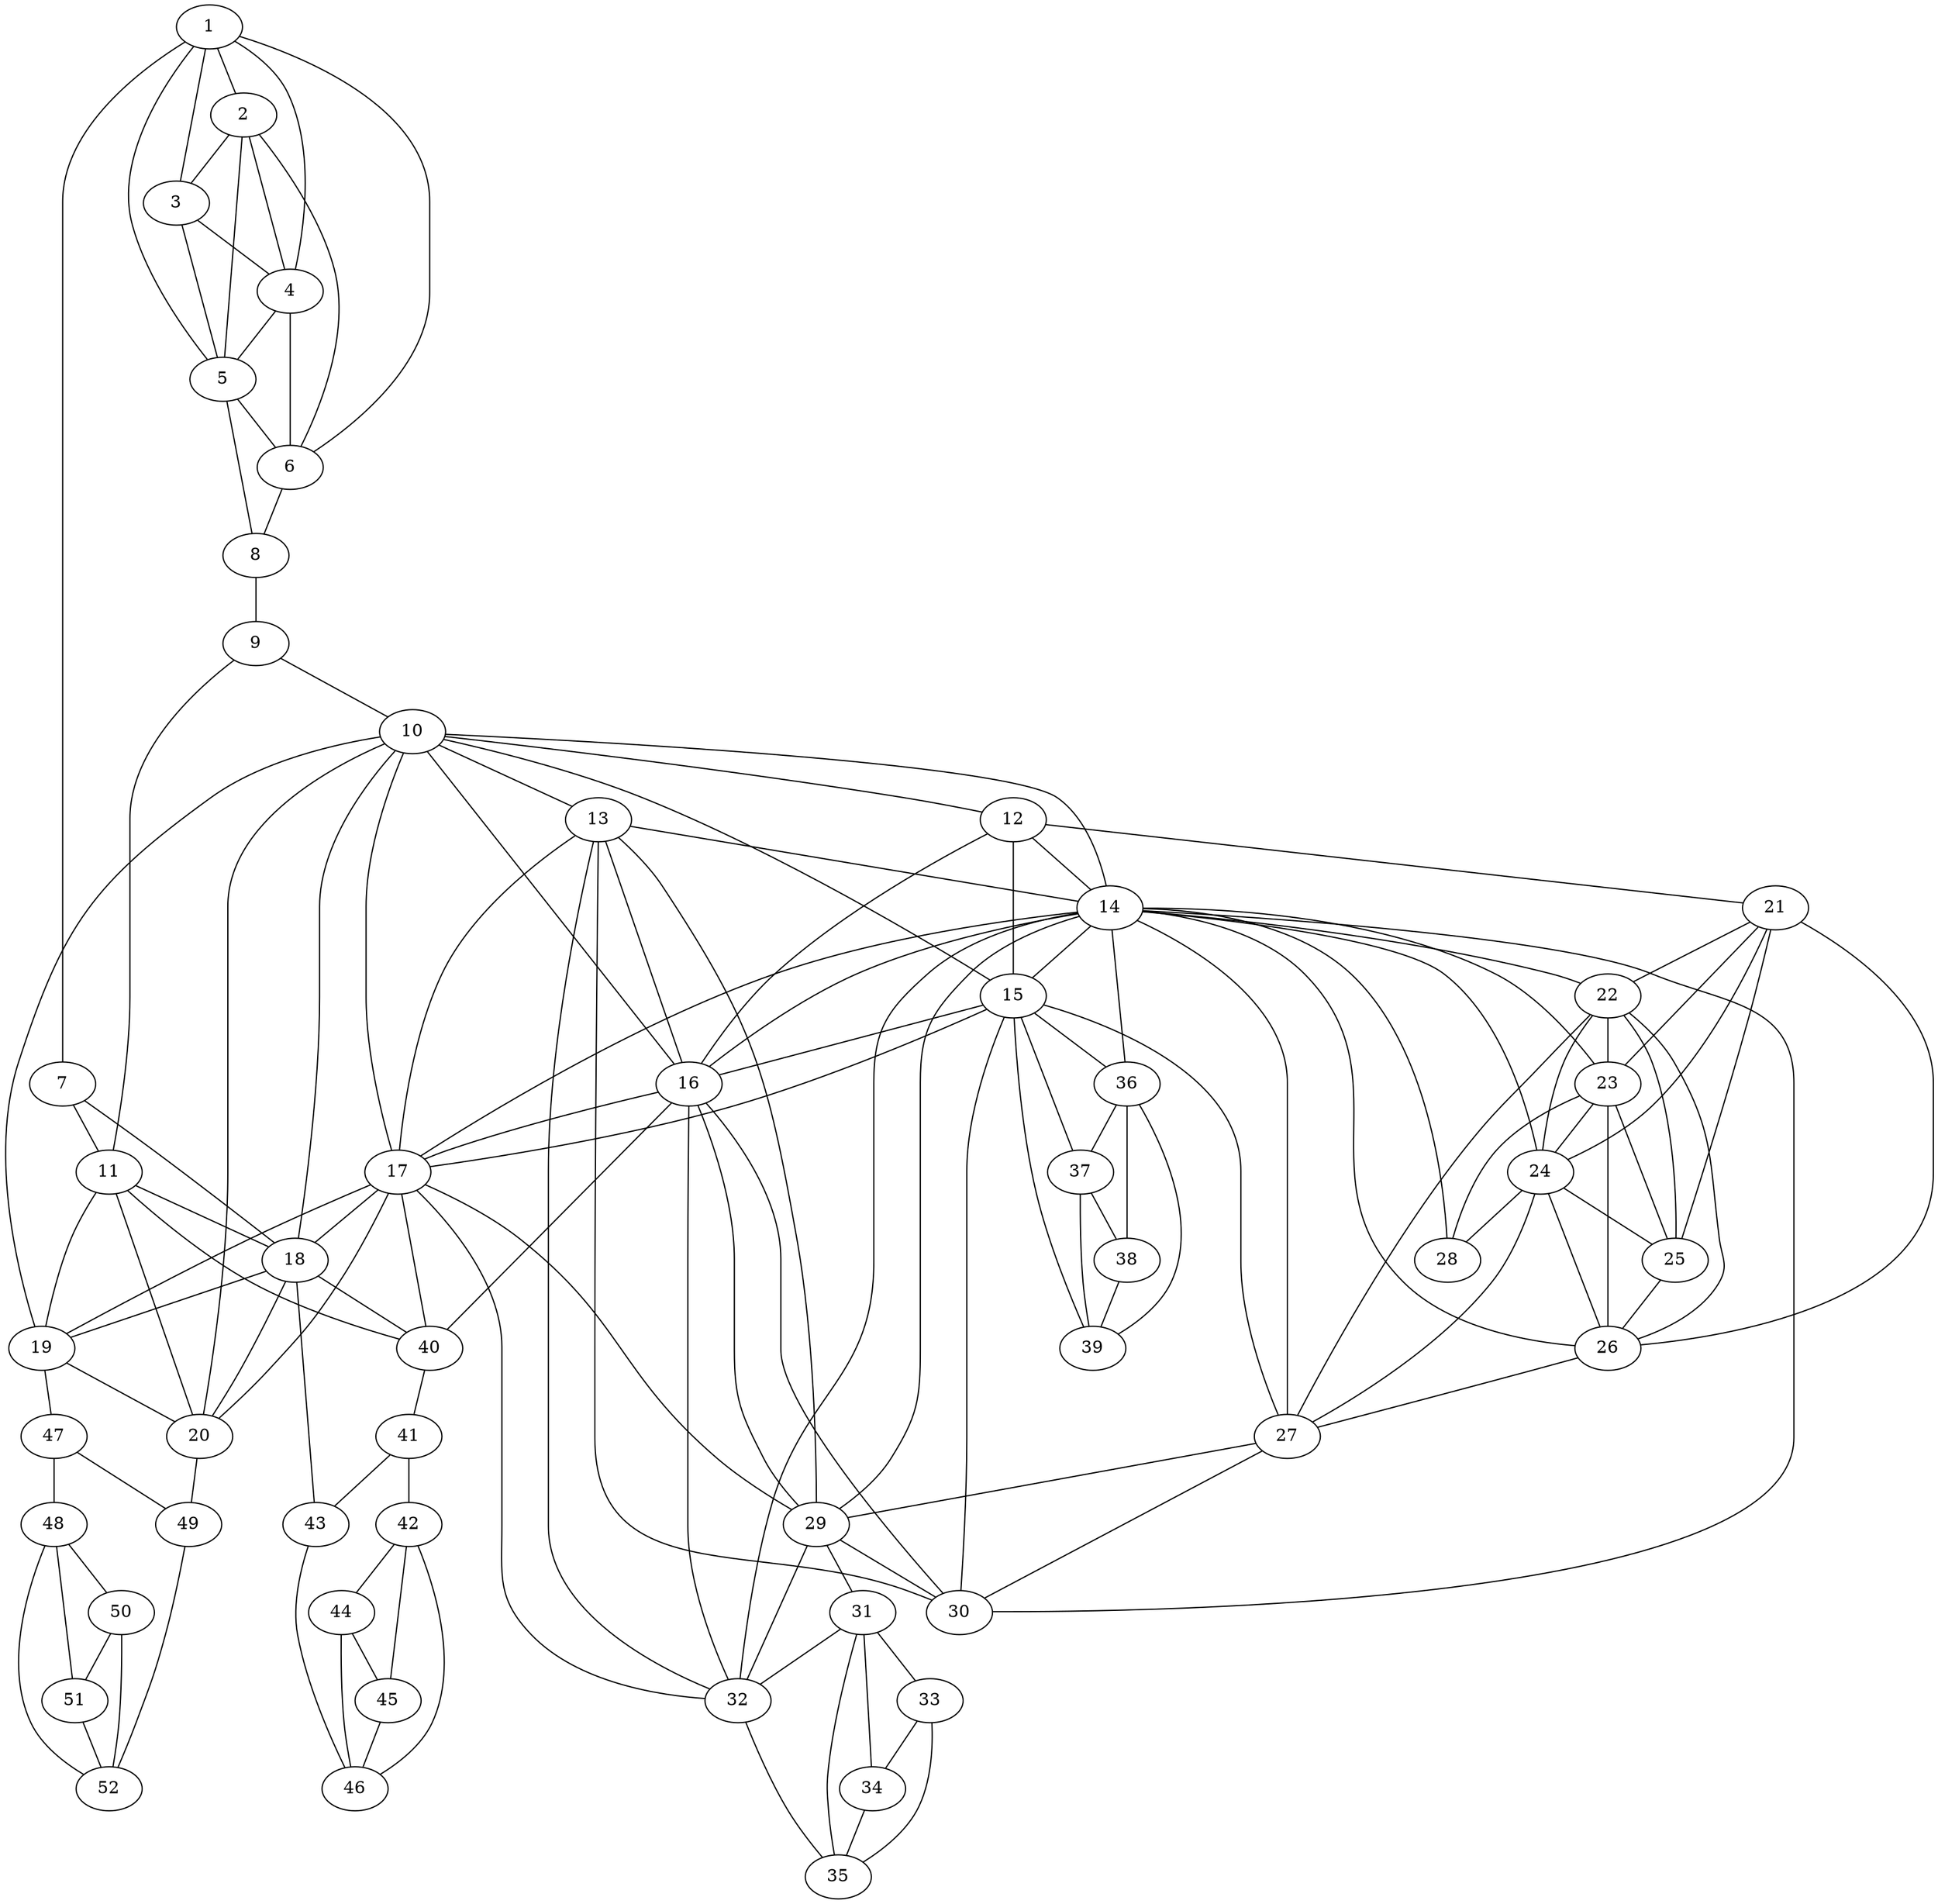 graph {
1--2;
1--3;
1--4;
1--5;
1--6;
1--7;
2--3;
2--4;
2--5;
2--6;
3--4;
3--5;
4--5;
4--6;
5--6;
5--8;
6--8;
8--9;
9--10;
9--11;
10--12;
10--13;
10--14;
10--15;
10--16;
10--17;
10--18;
10--19;
10--20;
12--21;
12--14;
12--15;
12--16;
21--22;
21--23;
21--24;
21--25;
21--26;
22--23;
22--24;
22--25;
22--26;
22--27;
14--22;
23--28;
23--24;
23--25;
23--26;
14--23;
24--28;
14--28;
24--25;
24--26;
24--27;
14--24;
25--26;
26--27;
14--26;
27--29;
27--30;
14--27;
15--27;
29--31;
29--32;
13--29;
29--30;
14--29;
16--29;
17--29;
31--33;
31--34;
31--35;
31--32;
33--34;
33--35;
34--35;
32--35;
13--32;
14--32;
16--32;
17--32;
13--30;
13--14;
13--16;
13--17;
14--30;
15--30;
16--30;
14--36;
14--15;
14--16;
14--17;
36--37;
36--38;
36--39;
15--36;
37--38;
37--39;
15--37;
38--39;
15--39;
15--16;
15--17;
16--17;
16--40;
17--40;
17--18;
17--19;
17--20;
40--41;
18--40;
11--40;
41--42;
41--43;
42--44;
42--45;
42--46;
44--45;
44--46;
45--46;
43--46;
18--43;
18--19;
18--20;
11--18;
7--18;
19--47;
19--20;
11--19;
47--48;
47--49;
48--50;
48--51;
48--52;
50--51;
50--52;
51--52;
49--52;
20--49;
11--20;
7--11;
}

